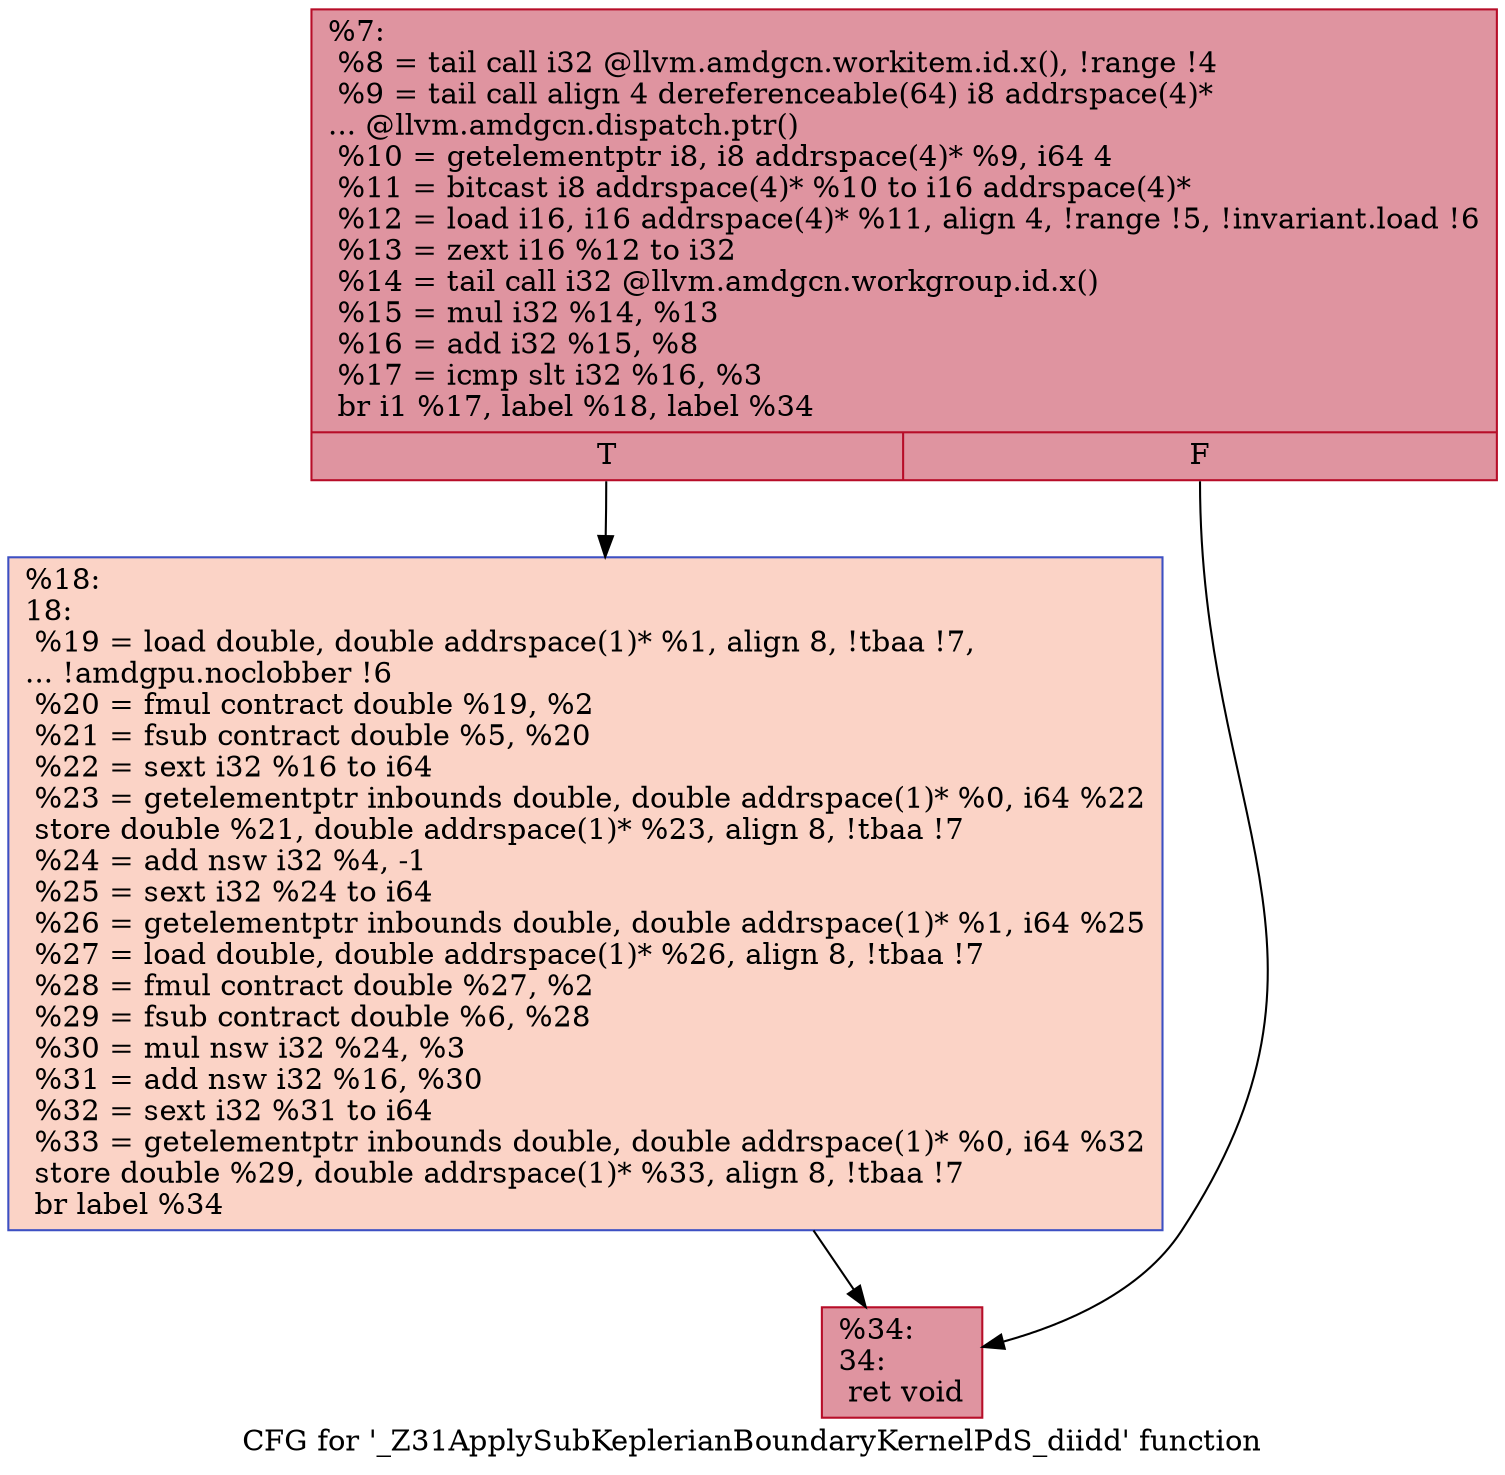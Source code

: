 digraph "CFG for '_Z31ApplySubKeplerianBoundaryKernelPdS_diidd' function" {
	label="CFG for '_Z31ApplySubKeplerianBoundaryKernelPdS_diidd' function";

	Node0x495c340 [shape=record,color="#b70d28ff", style=filled, fillcolor="#b70d2870",label="{%7:\l  %8 = tail call i32 @llvm.amdgcn.workitem.id.x(), !range !4\l  %9 = tail call align 4 dereferenceable(64) i8 addrspace(4)*\l... @llvm.amdgcn.dispatch.ptr()\l  %10 = getelementptr i8, i8 addrspace(4)* %9, i64 4\l  %11 = bitcast i8 addrspace(4)* %10 to i16 addrspace(4)*\l  %12 = load i16, i16 addrspace(4)* %11, align 4, !range !5, !invariant.load !6\l  %13 = zext i16 %12 to i32\l  %14 = tail call i32 @llvm.amdgcn.workgroup.id.x()\l  %15 = mul i32 %14, %13\l  %16 = add i32 %15, %8\l  %17 = icmp slt i32 %16, %3\l  br i1 %17, label %18, label %34\l|{<s0>T|<s1>F}}"];
	Node0x495c340:s0 -> Node0x495e280;
	Node0x495c340:s1 -> Node0x495e310;
	Node0x495e280 [shape=record,color="#3d50c3ff", style=filled, fillcolor="#f59c7d70",label="{%18:\l18:                                               \l  %19 = load double, double addrspace(1)* %1, align 8, !tbaa !7,\l... !amdgpu.noclobber !6\l  %20 = fmul contract double %19, %2\l  %21 = fsub contract double %5, %20\l  %22 = sext i32 %16 to i64\l  %23 = getelementptr inbounds double, double addrspace(1)* %0, i64 %22\l  store double %21, double addrspace(1)* %23, align 8, !tbaa !7\l  %24 = add nsw i32 %4, -1\l  %25 = sext i32 %24 to i64\l  %26 = getelementptr inbounds double, double addrspace(1)* %1, i64 %25\l  %27 = load double, double addrspace(1)* %26, align 8, !tbaa !7\l  %28 = fmul contract double %27, %2\l  %29 = fsub contract double %6, %28\l  %30 = mul nsw i32 %24, %3\l  %31 = add nsw i32 %16, %30\l  %32 = sext i32 %31 to i64\l  %33 = getelementptr inbounds double, double addrspace(1)* %0, i64 %32\l  store double %29, double addrspace(1)* %33, align 8, !tbaa !7\l  br label %34\l}"];
	Node0x495e280 -> Node0x495e310;
	Node0x495e310 [shape=record,color="#b70d28ff", style=filled, fillcolor="#b70d2870",label="{%34:\l34:                                               \l  ret void\l}"];
}
